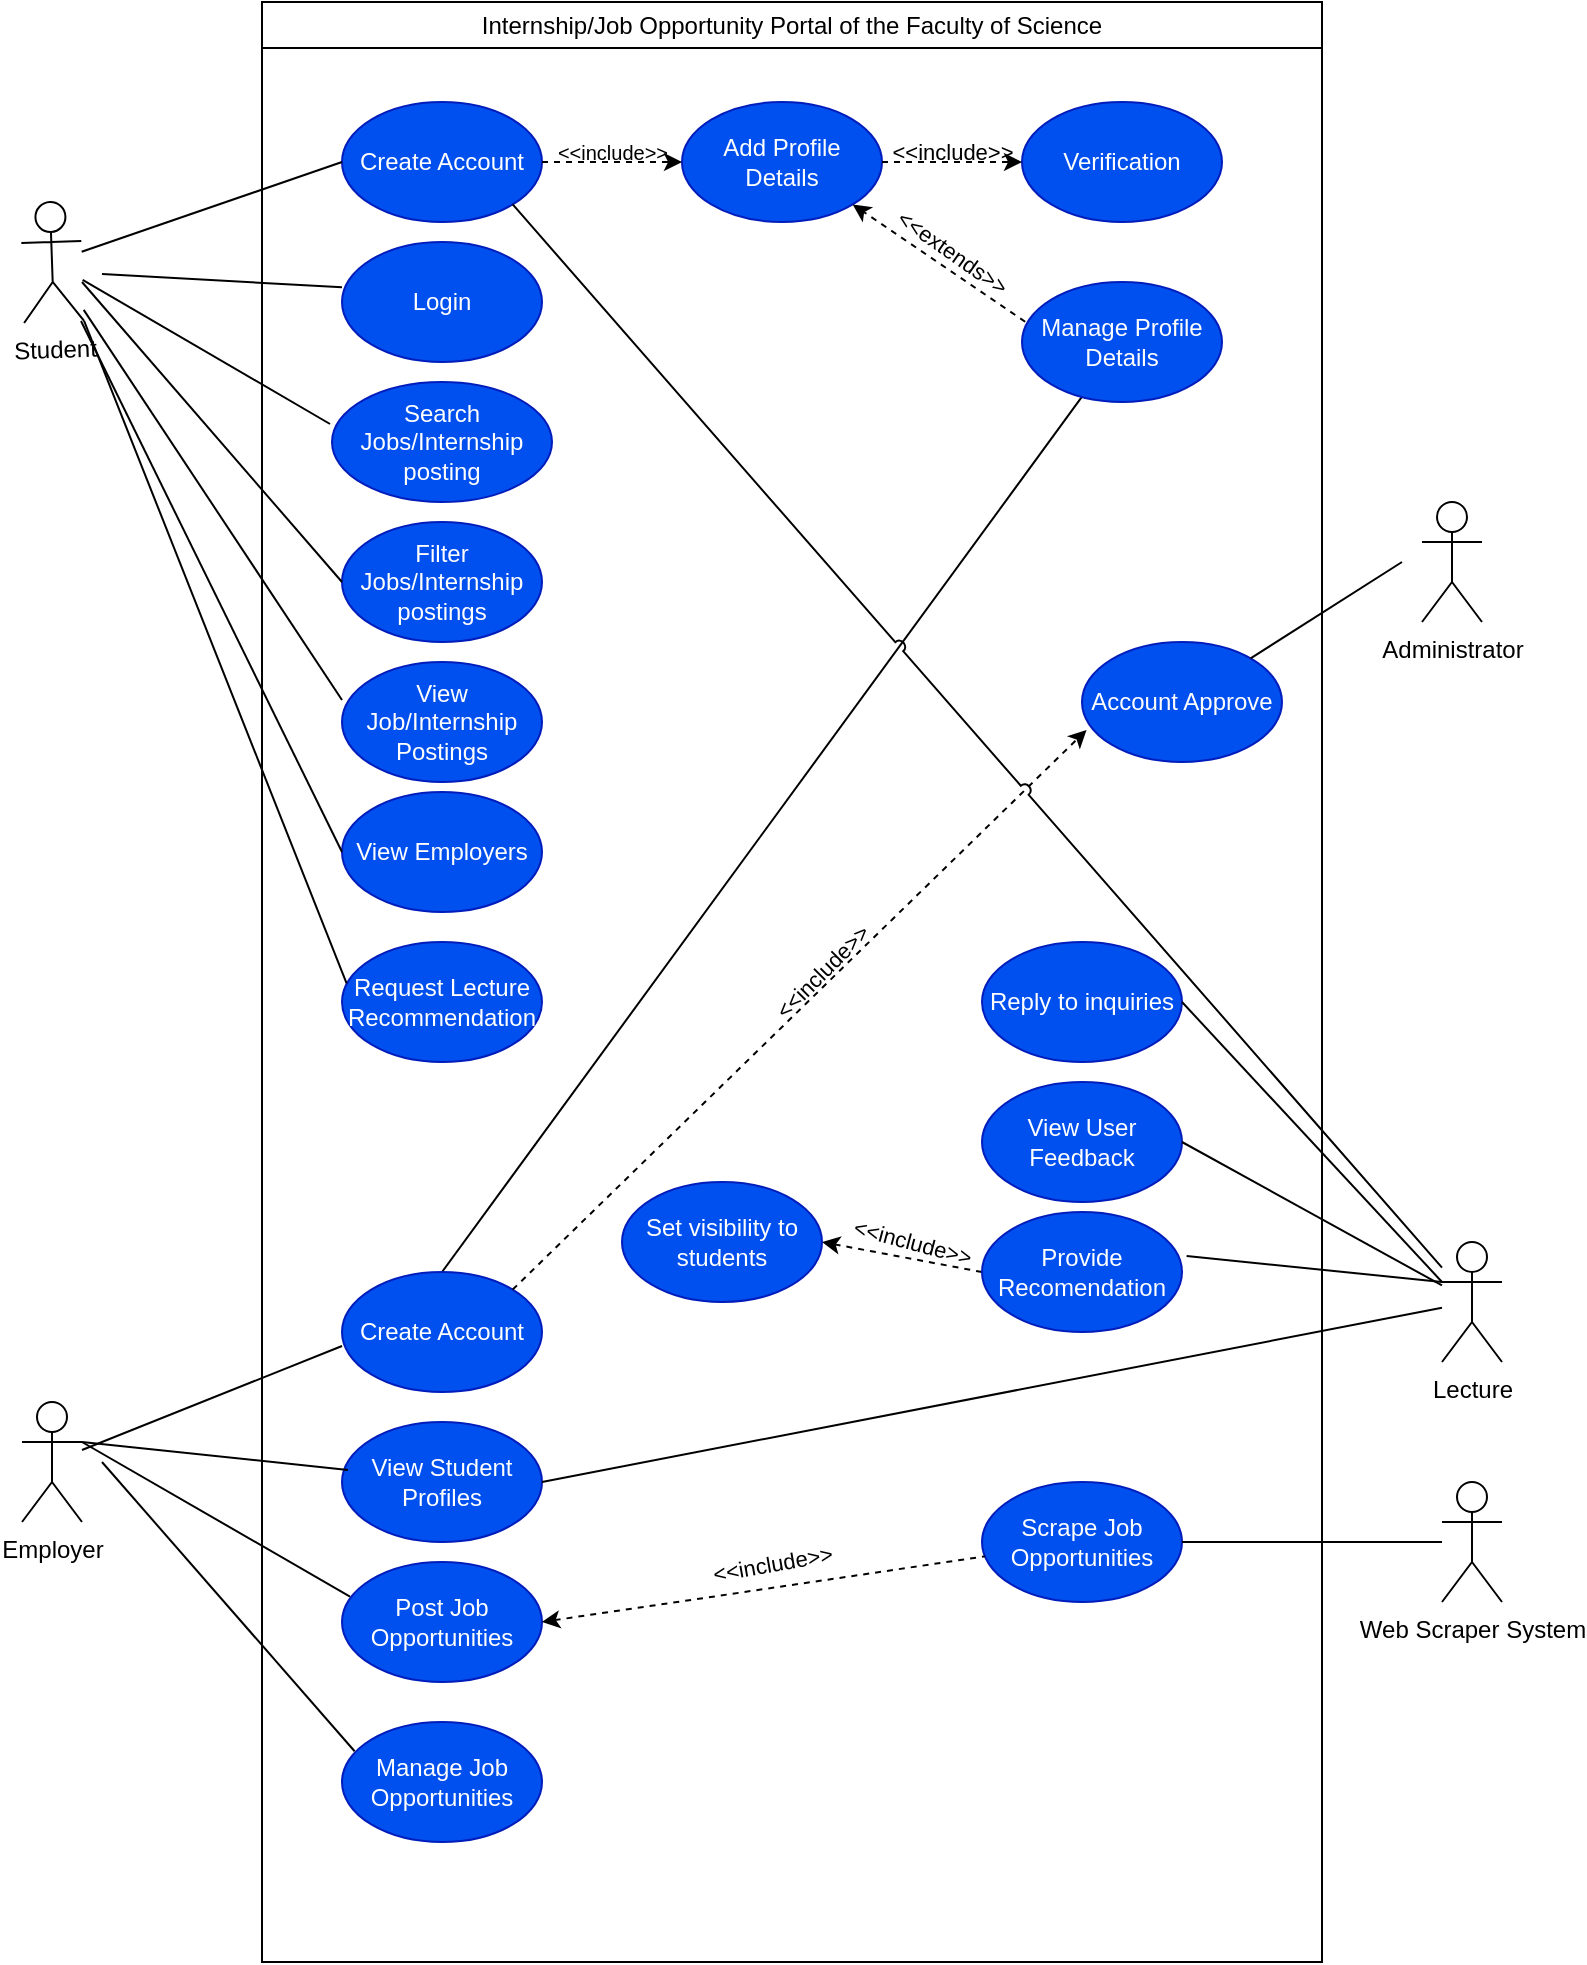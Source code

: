 <mxfile version="24.7.7">
  <diagram name="Page-1" id="mJqCjJkcsdnNDaewhTTc">
    <mxGraphModel dx="880" dy="426" grid="1" gridSize="10" guides="1" tooltips="1" connect="1" arrows="1" fold="1" page="1" pageScale="1" pageWidth="850" pageHeight="1100" math="0" shadow="0">
      <root>
        <mxCell id="0" />
        <mxCell id="1" parent="0" />
        <mxCell id="IS47KzOUH4WITXXJGDpX-1" value="Internship/Job Opportunity Portal of the Faculty of Science" style="swimlane;whiteSpace=wrap;html=1;fontStyle=0" vertex="1" parent="1">
          <mxGeometry x="210" y="200" width="530" height="980" as="geometry" />
        </mxCell>
        <mxCell id="IS47KzOUH4WITXXJGDpX-2" value="Create Account" style="ellipse;whiteSpace=wrap;html=1;fillColor=#0050ef;fontColor=#ffffff;strokeColor=#001DBC;" vertex="1" parent="IS47KzOUH4WITXXJGDpX-1">
          <mxGeometry x="40" y="50" width="100" height="60" as="geometry" />
        </mxCell>
        <mxCell id="IS47KzOUH4WITXXJGDpX-3" value="Search Jobs/Internship posting" style="ellipse;whiteSpace=wrap;html=1;fillColor=#0050ef;fontColor=#ffffff;strokeColor=#001DBC;" vertex="1" parent="IS47KzOUH4WITXXJGDpX-1">
          <mxGeometry x="35" y="190" width="110" height="60" as="geometry" />
        </mxCell>
        <mxCell id="IS47KzOUH4WITXXJGDpX-4" value="Add Profile Details" style="ellipse;whiteSpace=wrap;html=1;fillColor=#0050ef;fontColor=#ffffff;strokeColor=#001DBC;" vertex="1" parent="IS47KzOUH4WITXXJGDpX-1">
          <mxGeometry x="210" y="50" width="100" height="60" as="geometry" />
        </mxCell>
        <mxCell id="IS47KzOUH4WITXXJGDpX-5" value="Filter Jobs/Internship postings" style="ellipse;whiteSpace=wrap;html=1;fillColor=#0050ef;fontColor=#ffffff;strokeColor=#001DBC;" vertex="1" parent="IS47KzOUH4WITXXJGDpX-1">
          <mxGeometry x="40" y="260" width="100" height="60" as="geometry" />
        </mxCell>
        <mxCell id="IS47KzOUH4WITXXJGDpX-6" value="View Job/Internship Postings" style="ellipse;whiteSpace=wrap;html=1;fillColor=#0050ef;fontColor=#ffffff;strokeColor=#001DBC;" vertex="1" parent="IS47KzOUH4WITXXJGDpX-1">
          <mxGeometry x="40" y="330" width="100" height="60" as="geometry" />
        </mxCell>
        <mxCell id="IS47KzOUH4WITXXJGDpX-7" value="Request Lecture Recommendation" style="ellipse;whiteSpace=wrap;html=1;fillColor=#0050ef;fontColor=#ffffff;strokeColor=#001DBC;" vertex="1" parent="IS47KzOUH4WITXXJGDpX-1">
          <mxGeometry x="40" y="470" width="100" height="60" as="geometry" />
        </mxCell>
        <mxCell id="IS47KzOUH4WITXXJGDpX-8" value="" style="endArrow=classic;dashed=1;html=1;rounded=0;exitX=1;exitY=0.5;exitDx=0;exitDy=0;strokeColor=default;startArrow=none;startFill=0;endFill=1;" edge="1" parent="IS47KzOUH4WITXXJGDpX-1" source="IS47KzOUH4WITXXJGDpX-2">
          <mxGeometry width="50" height="50" relative="1" as="geometry">
            <mxPoint x="140" y="80" as="sourcePoint" />
            <mxPoint x="210" y="80" as="targetPoint" />
          </mxGeometry>
        </mxCell>
        <mxCell id="IS47KzOUH4WITXXJGDpX-9" value="&amp;lt;&amp;lt;include&amp;gt;&amp;gt;" style="text;html=1;align=center;verticalAlign=middle;resizable=0;points=[];autosize=1;strokeColor=none;fillColor=none;fontSize=10;" vertex="1" parent="IS47KzOUH4WITXXJGDpX-1">
          <mxGeometry x="135" y="60" width="80" height="30" as="geometry" />
        </mxCell>
        <mxCell id="IS47KzOUH4WITXXJGDpX-10" value="" style="endArrow=classic;dashed=1;html=1;rounded=0;exitX=0;exitY=0.5;exitDx=0;exitDy=0;entryX=1;entryY=0.5;entryDx=0;entryDy=0;startArrow=none;startFill=0;endFill=1;" edge="1" parent="IS47KzOUH4WITXXJGDpX-1" source="IS47KzOUH4WITXXJGDpX-27" target="IS47KzOUH4WITXXJGDpX-20">
          <mxGeometry width="50" height="50" relative="1" as="geometry">
            <mxPoint x="176" y="253" as="sourcePoint" />
            <mxPoint x="410" y="740" as="targetPoint" />
          </mxGeometry>
        </mxCell>
        <mxCell id="IS47KzOUH4WITXXJGDpX-11" value="&amp;lt;&amp;lt;include&amp;gt;&amp;gt;" style="text;html=1;align=center;verticalAlign=middle;resizable=0;points=[];autosize=1;strokeColor=none;fillColor=none;rotation=0;fontSize=11;" vertex="1" parent="IS47KzOUH4WITXXJGDpX-1">
          <mxGeometry x="305" y="60" width="80" height="30" as="geometry" />
        </mxCell>
        <mxCell id="IS47KzOUH4WITXXJGDpX-12" value="" style="endArrow=classic;dashed=1;html=1;rounded=0;entryX=1;entryY=1;entryDx=0;entryDy=0;exitX=0.016;exitY=0.331;exitDx=0;exitDy=0;exitPerimeter=0;startArrow=none;startFill=0;endFill=1;" edge="1" parent="IS47KzOUH4WITXXJGDpX-1" source="IS47KzOUH4WITXXJGDpX-24" target="IS47KzOUH4WITXXJGDpX-4">
          <mxGeometry width="50" height="50" relative="1" as="geometry">
            <mxPoint x="204" y="291.98" as="sourcePoint" />
            <mxPoint x="450" y="450" as="targetPoint" />
          </mxGeometry>
        </mxCell>
        <mxCell id="IS47KzOUH4WITXXJGDpX-13" value="&amp;lt;&amp;lt;include&amp;gt;&amp;gt;" style="text;html=1;align=center;verticalAlign=middle;resizable=0;points=[];autosize=1;strokeColor=none;fillColor=none;rotation=15;fontSize=11;" vertex="1" parent="IS47KzOUH4WITXXJGDpX-1">
          <mxGeometry x="285" y="605" width="80" height="30" as="geometry" />
        </mxCell>
        <mxCell id="IS47KzOUH4WITXXJGDpX-14" value="&amp;lt;&amp;lt;include&amp;gt;&amp;gt;" style="text;html=1;align=center;verticalAlign=middle;resizable=0;points=[];autosize=1;strokeColor=none;fillColor=none;rotation=-45;fontSize=11;" vertex="1" parent="IS47KzOUH4WITXXJGDpX-1">
          <mxGeometry x="240" y="470" width="80" height="30" as="geometry" />
        </mxCell>
        <mxCell id="IS47KzOUH4WITXXJGDpX-53" style="rounded=0;orthogonalLoop=1;jettySize=auto;html=1;exitX=0.5;exitY=0;exitDx=0;exitDy=0;endArrow=none;endFill=0;" edge="1" parent="IS47KzOUH4WITXXJGDpX-1" source="IS47KzOUH4WITXXJGDpX-15" target="IS47KzOUH4WITXXJGDpX-24">
          <mxGeometry relative="1" as="geometry" />
        </mxCell>
        <mxCell id="IS47KzOUH4WITXXJGDpX-15" value="Create Account" style="ellipse;whiteSpace=wrap;html=1;fillColor=#0050ef;fontColor=#ffffff;strokeColor=#001DBC;" vertex="1" parent="IS47KzOUH4WITXXJGDpX-1">
          <mxGeometry x="40" y="635" width="100" height="60" as="geometry" />
        </mxCell>
        <mxCell id="IS47KzOUH4WITXXJGDpX-16" value="View Student Profiles" style="ellipse;whiteSpace=wrap;html=1;fillColor=#0050ef;fontColor=#ffffff;strokeColor=#001DBC;" vertex="1" parent="IS47KzOUH4WITXXJGDpX-1">
          <mxGeometry x="40" y="710" width="100" height="60" as="geometry" />
        </mxCell>
        <mxCell id="IS47KzOUH4WITXXJGDpX-17" value="Post Job Opportunities" style="ellipse;whiteSpace=wrap;html=1;fillColor=#0050ef;fontColor=#ffffff;strokeColor=#001DBC;" vertex="1" parent="IS47KzOUH4WITXXJGDpX-1">
          <mxGeometry x="40" y="780" width="100" height="60" as="geometry" />
        </mxCell>
        <mxCell id="IS47KzOUH4WITXXJGDpX-19" value="" style="endArrow=classic;dashed=1;html=1;rounded=0;exitX=1;exitY=0;exitDx=0;exitDy=0;entryX=0.023;entryY=0.733;entryDx=0;entryDy=0;entryPerimeter=0;startArrow=none;startFill=0;jumpStyle=gap;endFill=1;" edge="1" parent="IS47KzOUH4WITXXJGDpX-1" source="IS47KzOUH4WITXXJGDpX-15" target="IS47KzOUH4WITXXJGDpX-29">
          <mxGeometry width="50" height="50" relative="1" as="geometry">
            <mxPoint x="166" y="193" as="sourcePoint" />
            <mxPoint x="213" y="308" as="targetPoint" />
          </mxGeometry>
        </mxCell>
        <mxCell id="IS47KzOUH4WITXXJGDpX-20" value="Set visibility to students" style="ellipse;whiteSpace=wrap;html=1;fillColor=#0050ef;fontColor=#ffffff;strokeColor=#001DBC;" vertex="1" parent="IS47KzOUH4WITXXJGDpX-1">
          <mxGeometry x="180" y="590" width="100" height="60" as="geometry" />
        </mxCell>
        <mxCell id="IS47KzOUH4WITXXJGDpX-21" value="Login" style="ellipse;whiteSpace=wrap;html=1;fillColor=#0050ef;fontColor=#ffffff;strokeColor=#001DBC;" vertex="1" parent="IS47KzOUH4WITXXJGDpX-1">
          <mxGeometry x="40" y="120" width="100" height="60" as="geometry" />
        </mxCell>
        <mxCell id="IS47KzOUH4WITXXJGDpX-22" value="Verification" style="ellipse;whiteSpace=wrap;html=1;fillColor=#0050ef;fontColor=#ffffff;strokeColor=#001DBC;" vertex="1" parent="IS47KzOUH4WITXXJGDpX-1">
          <mxGeometry x="380" y="50" width="100" height="60" as="geometry" />
        </mxCell>
        <mxCell id="IS47KzOUH4WITXXJGDpX-23" value="" style="endArrow=classic;dashed=1;html=1;rounded=0;exitX=1;exitY=0.5;exitDx=0;exitDy=0;entryX=0;entryY=0.5;entryDx=0;entryDy=0;startArrow=none;startFill=0;endFill=1;" edge="1" parent="IS47KzOUH4WITXXJGDpX-1" source="IS47KzOUH4WITXXJGDpX-4" target="IS47KzOUH4WITXXJGDpX-22">
          <mxGeometry width="50" height="50" relative="1" as="geometry">
            <mxPoint x="146" y="233" as="sourcePoint" />
            <mxPoint x="224.485" y="268.883" as="targetPoint" />
            <Array as="points">
              <mxPoint x="350" y="80" />
            </Array>
          </mxGeometry>
        </mxCell>
        <mxCell id="IS47KzOUH4WITXXJGDpX-24" value="Manage Profile Details" style="ellipse;whiteSpace=wrap;html=1;fillColor=#0050ef;fontColor=#ffffff;strokeColor=#001DBC;" vertex="1" parent="IS47KzOUH4WITXXJGDpX-1">
          <mxGeometry x="380" y="140" width="100" height="60" as="geometry" />
        </mxCell>
        <mxCell id="IS47KzOUH4WITXXJGDpX-25" value="&amp;lt;&amp;lt;extends&amp;gt;&amp;gt;" style="text;html=1;align=center;verticalAlign=middle;resizable=0;points=[];autosize=1;strokeColor=none;fillColor=none;rotation=35;fontSize=11;" vertex="1" parent="IS47KzOUH4WITXXJGDpX-1">
          <mxGeometry x="300" y="110" width="90" height="30" as="geometry" />
        </mxCell>
        <mxCell id="IS47KzOUH4WITXXJGDpX-27" value="Provide Recomendation" style="ellipse;whiteSpace=wrap;html=1;fillColor=#0050ef;fontColor=#ffffff;strokeColor=#001DBC;" vertex="1" parent="IS47KzOUH4WITXXJGDpX-1">
          <mxGeometry x="360" y="605" width="100" height="60" as="geometry" />
        </mxCell>
        <mxCell id="IS47KzOUH4WITXXJGDpX-28" value="Manage Job Opportunities" style="ellipse;whiteSpace=wrap;html=1;fillColor=#0050ef;fontColor=#ffffff;strokeColor=#001DBC;" vertex="1" parent="IS47KzOUH4WITXXJGDpX-1">
          <mxGeometry x="40" y="860" width="100" height="60" as="geometry" />
        </mxCell>
        <mxCell id="IS47KzOUH4WITXXJGDpX-29" value="Account Approve" style="ellipse;whiteSpace=wrap;html=1;fillColor=#0050ef;fontColor=#ffffff;strokeColor=#001DBC;" vertex="1" parent="IS47KzOUH4WITXXJGDpX-1">
          <mxGeometry x="410" y="320" width="100" height="60" as="geometry" />
        </mxCell>
        <mxCell id="IS47KzOUH4WITXXJGDpX-30" value="Scrape Job Opportunities" style="ellipse;whiteSpace=wrap;html=1;fillColor=#0050ef;fontColor=#ffffff;strokeColor=#001DBC;" vertex="1" parent="IS47KzOUH4WITXXJGDpX-1">
          <mxGeometry x="360" y="740" width="100" height="60" as="geometry" />
        </mxCell>
        <mxCell id="IS47KzOUH4WITXXJGDpX-51" value="View Employers" style="ellipse;whiteSpace=wrap;html=1;fillColor=#0050ef;fontColor=#ffffff;strokeColor=#001DBC;" vertex="1" parent="IS47KzOUH4WITXXJGDpX-1">
          <mxGeometry x="40" y="395" width="100" height="60" as="geometry" />
        </mxCell>
        <mxCell id="IS47KzOUH4WITXXJGDpX-55" value="View User Feedback" style="ellipse;whiteSpace=wrap;html=1;fillColor=#0050ef;fontColor=#ffffff;strokeColor=#001DBC;" vertex="1" parent="IS47KzOUH4WITXXJGDpX-1">
          <mxGeometry x="360" y="540" width="100" height="60" as="geometry" />
        </mxCell>
        <mxCell id="IS47KzOUH4WITXXJGDpX-61" value="" style="endArrow=none;dashed=1;html=1;rounded=0;exitX=1;exitY=0.5;exitDx=0;exitDy=0;startArrow=classic;startFill=1;jumpStyle=gap;endFill=0;" edge="1" parent="IS47KzOUH4WITXXJGDpX-1" source="IS47KzOUH4WITXXJGDpX-17" target="IS47KzOUH4WITXXJGDpX-30">
          <mxGeometry width="50" height="50" relative="1" as="geometry">
            <mxPoint x="135" y="654" as="sourcePoint" />
            <mxPoint x="422" y="374" as="targetPoint" />
          </mxGeometry>
        </mxCell>
        <mxCell id="IS47KzOUH4WITXXJGDpX-60" value="&amp;lt;&amp;lt;include&amp;gt;&amp;gt;" style="text;html=1;align=center;verticalAlign=middle;resizable=0;points=[];autosize=1;strokeColor=none;fillColor=none;rotation=-10;fontSize=11;" vertex="1" parent="IS47KzOUH4WITXXJGDpX-1">
          <mxGeometry x="215" y="766" width="80" height="30" as="geometry" />
        </mxCell>
        <mxCell id="IS47KzOUH4WITXXJGDpX-65" value="Reply to inquiries" style="ellipse;whiteSpace=wrap;html=1;fillColor=#0050ef;fontColor=#ffffff;strokeColor=#001DBC;" vertex="1" parent="IS47KzOUH4WITXXJGDpX-1">
          <mxGeometry x="360" y="470" width="100" height="60" as="geometry" />
        </mxCell>
        <mxCell id="IS47KzOUH4WITXXJGDpX-31" value="Student" style="shape=umlActor;verticalLabelPosition=bottom;verticalAlign=top;html=1;outlineConnect=0;rotation=-2;" vertex="1" parent="1">
          <mxGeometry x="90" y="300" width="30" height="60" as="geometry" />
        </mxCell>
        <mxCell id="IS47KzOUH4WITXXJGDpX-32" value="Employer" style="shape=umlActor;verticalLabelPosition=bottom;verticalAlign=top;html=1;outlineConnect=0;" vertex="1" parent="1">
          <mxGeometry x="90" y="900" width="30" height="60" as="geometry" />
        </mxCell>
        <mxCell id="IS47KzOUH4WITXXJGDpX-33" value="" style="endArrow=none;html=1;rounded=0;entryX=0;entryY=0.5;entryDx=0;entryDy=0;endFill=0;" edge="1" parent="1" source="IS47KzOUH4WITXXJGDpX-31" target="IS47KzOUH4WITXXJGDpX-2">
          <mxGeometry width="50" height="50" relative="1" as="geometry">
            <mxPoint x="400" y="280" as="sourcePoint" />
            <mxPoint x="420" y="240" as="targetPoint" />
            <Array as="points" />
          </mxGeometry>
        </mxCell>
        <mxCell id="IS47KzOUH4WITXXJGDpX-34" value="" style="endArrow=none;html=1;rounded=0;entryX=-0.009;entryY=0.35;entryDx=0;entryDy=0;entryPerimeter=0;endFill=0;" edge="1" parent="1" source="IS47KzOUH4WITXXJGDpX-31" target="IS47KzOUH4WITXXJGDpX-3">
          <mxGeometry width="50" height="50" relative="1" as="geometry">
            <mxPoint x="130" y="333" as="sourcePoint" />
            <mxPoint x="280" y="370" as="targetPoint" />
            <Array as="points" />
          </mxGeometry>
        </mxCell>
        <mxCell id="IS47KzOUH4WITXXJGDpX-35" value="" style="endArrow=none;html=1;rounded=0;entryX=0;entryY=0.5;entryDx=0;entryDy=0;endFill=0;" edge="1" parent="1" target="IS47KzOUH4WITXXJGDpX-5">
          <mxGeometry width="50" height="50" relative="1" as="geometry">
            <mxPoint x="120" y="340" as="sourcePoint" />
            <mxPoint x="270" y="440" as="targetPoint" />
            <Array as="points" />
          </mxGeometry>
        </mxCell>
        <mxCell id="IS47KzOUH4WITXXJGDpX-36" value="" style="endArrow=none;html=1;rounded=0;entryX=0;entryY=0.317;entryDx=0;entryDy=0;entryPerimeter=0;endFill=0;" edge="1" parent="1" source="IS47KzOUH4WITXXJGDpX-31" target="IS47KzOUH4WITXXJGDpX-6">
          <mxGeometry width="50" height="50" relative="1" as="geometry">
            <mxPoint x="140" y="353" as="sourcePoint" />
            <mxPoint x="300" y="390" as="targetPoint" />
            <Array as="points" />
          </mxGeometry>
        </mxCell>
        <mxCell id="IS47KzOUH4WITXXJGDpX-37" value="" style="endArrow=none;html=1;rounded=0;exitX=1;exitY=1;exitDx=0;exitDy=0;exitPerimeter=0;endFill=0;entryX=0.023;entryY=0.344;entryDx=0;entryDy=0;entryPerimeter=0;" edge="1" parent="1" source="IS47KzOUH4WITXXJGDpX-31" target="IS47KzOUH4WITXXJGDpX-7">
          <mxGeometry width="50" height="50" relative="1" as="geometry">
            <mxPoint x="150" y="363" as="sourcePoint" />
            <mxPoint x="260" y="690" as="targetPoint" />
            <Array as="points" />
          </mxGeometry>
        </mxCell>
        <mxCell id="IS47KzOUH4WITXXJGDpX-38" value="" style="endArrow=none;html=1;rounded=0;entryX=0;entryY=0.617;entryDx=0;entryDy=0;entryPerimeter=0;endFill=0;startArrow=none;startFill=0;" edge="1" parent="1" source="IS47KzOUH4WITXXJGDpX-32" target="IS47KzOUH4WITXXJGDpX-15">
          <mxGeometry width="50" height="50" relative="1" as="geometry">
            <mxPoint x="110" y="740" as="sourcePoint" />
            <mxPoint x="289" y="649" as="targetPoint" />
            <Array as="points" />
          </mxGeometry>
        </mxCell>
        <mxCell id="IS47KzOUH4WITXXJGDpX-40" value="" style="endArrow=none;html=1;rounded=0;entryX=0.03;entryY=0.4;entryDx=0;entryDy=0;entryPerimeter=0;exitX=1;exitY=0.333;exitDx=0;exitDy=0;exitPerimeter=0;endFill=0;startArrow=none;startFill=0;" edge="1" parent="1" source="IS47KzOUH4WITXXJGDpX-32" target="IS47KzOUH4WITXXJGDpX-16">
          <mxGeometry width="50" height="50" relative="1" as="geometry">
            <mxPoint x="140" y="940" as="sourcePoint" />
            <mxPoint x="300" y="837" as="targetPoint" />
            <Array as="points" />
          </mxGeometry>
        </mxCell>
        <mxCell id="IS47KzOUH4WITXXJGDpX-41" value="" style="endArrow=none;html=1;rounded=0;entryX=0.04;entryY=0.288;entryDx=0;entryDy=0;entryPerimeter=0;endFill=0;startArrow=none;startFill=0;" edge="1" parent="1" target="IS47KzOUH4WITXXJGDpX-17">
          <mxGeometry width="50" height="50" relative="1" as="geometry">
            <mxPoint x="120" y="920" as="sourcePoint" />
            <mxPoint x="310" y="847" as="targetPoint" />
            <Array as="points" />
          </mxGeometry>
        </mxCell>
        <mxCell id="IS47KzOUH4WITXXJGDpX-42" value="Lecture" style="shape=umlActor;verticalLabelPosition=bottom;verticalAlign=top;html=1;outlineConnect=0;" vertex="1" parent="1">
          <mxGeometry x="800" y="820" width="30" height="60" as="geometry" />
        </mxCell>
        <mxCell id="IS47KzOUH4WITXXJGDpX-43" value="" style="endArrow=none;html=1;rounded=0;entryX=1;entryY=1;entryDx=0;entryDy=0;jumpStyle=arc;endFill=0;" edge="1" parent="1" source="IS47KzOUH4WITXXJGDpX-42" target="IS47KzOUH4WITXXJGDpX-2">
          <mxGeometry width="50" height="50" relative="1" as="geometry">
            <mxPoint x="130" y="930" as="sourcePoint" />
            <mxPoint x="690" y="620" as="targetPoint" />
            <Array as="points" />
          </mxGeometry>
        </mxCell>
        <mxCell id="IS47KzOUH4WITXXJGDpX-44" value="" style="endArrow=none;html=1;rounded=0;entryX=0;entryY=0.378;entryDx=0;entryDy=0;entryPerimeter=0;endFill=0;" edge="1" parent="1" target="IS47KzOUH4WITXXJGDpX-21">
          <mxGeometry width="50" height="50" relative="1" as="geometry">
            <mxPoint x="130" y="336" as="sourcePoint" />
            <mxPoint x="276" y="301" as="targetPoint" />
            <Array as="points" />
          </mxGeometry>
        </mxCell>
        <mxCell id="IS47KzOUH4WITXXJGDpX-45" value="" style="endArrow=none;html=1;rounded=0;entryX=1;entryY=0.5;entryDx=0;entryDy=0;endFill=0;startArrow=none;startFill=0;" edge="1" parent="1" source="IS47KzOUH4WITXXJGDpX-42" target="IS47KzOUH4WITXXJGDpX-16">
          <mxGeometry width="50" height="50" relative="1" as="geometry">
            <mxPoint x="830" y="931" as="sourcePoint" />
            <mxPoint x="470" y="830" as="targetPoint" />
            <Array as="points" />
          </mxGeometry>
        </mxCell>
        <mxCell id="IS47KzOUH4WITXXJGDpX-46" value="" style="endArrow=none;html=1;rounded=0;entryX=0.063;entryY=0.244;entryDx=0;entryDy=0;entryPerimeter=0;endFill=0;startArrow=none;startFill=0;" edge="1" parent="1" target="IS47KzOUH4WITXXJGDpX-28">
          <mxGeometry width="50" height="50" relative="1" as="geometry">
            <mxPoint x="130" y="930" as="sourcePoint" />
            <mxPoint x="284" y="1000" as="targetPoint" />
            <Array as="points" />
          </mxGeometry>
        </mxCell>
        <mxCell id="IS47KzOUH4WITXXJGDpX-47" value="Administrator" style="shape=umlActor;verticalLabelPosition=bottom;verticalAlign=top;html=1;outlineConnect=0;" vertex="1" parent="1">
          <mxGeometry x="790" y="450" width="30" height="60" as="geometry" />
        </mxCell>
        <mxCell id="IS47KzOUH4WITXXJGDpX-49" value="" style="endArrow=none;html=1;rounded=0;entryX=1;entryY=0.5;entryDx=0;entryDy=0;endFill=0;startArrow=none;startFill=0;" edge="1" parent="1" source="IS47KzOUH4WITXXJGDpX-54" target="IS47KzOUH4WITXXJGDpX-30">
          <mxGeometry width="50" height="50" relative="1" as="geometry">
            <mxPoint x="770" y="1070" as="sourcePoint" />
            <mxPoint x="380" y="950" as="targetPoint" />
            <Array as="points" />
          </mxGeometry>
        </mxCell>
        <mxCell id="IS47KzOUH4WITXXJGDpX-50" value="" style="endArrow=none;html=1;rounded=0;endFill=0;" edge="1" parent="1" target="IS47KzOUH4WITXXJGDpX-29">
          <mxGeometry width="50" height="50" relative="1" as="geometry">
            <mxPoint x="780" y="480" as="sourcePoint" />
            <mxPoint x="366" y="311" as="targetPoint" />
            <Array as="points" />
          </mxGeometry>
        </mxCell>
        <mxCell id="IS47KzOUH4WITXXJGDpX-26" value="" style="endArrow=none;html=1;rounded=0;entryX=1.023;entryY=0.367;entryDx=0;entryDy=0;entryPerimeter=0;exitX=0;exitY=0.333;exitDx=0;exitDy=0;exitPerimeter=0;endFill=0;startArrow=none;startFill=0;" edge="1" parent="1" target="IS47KzOUH4WITXXJGDpX-27" source="IS47KzOUH4WITXXJGDpX-42">
          <mxGeometry width="50" height="50" relative="1" as="geometry">
            <mxPoint x="770" y="840" as="sourcePoint" />
            <mxPoint x="835" y="1371" as="targetPoint" />
            <Array as="points" />
          </mxGeometry>
        </mxCell>
        <mxCell id="IS47KzOUH4WITXXJGDpX-52" style="rounded=0;orthogonalLoop=1;jettySize=auto;html=1;exitX=0;exitY=0.5;exitDx=0;exitDy=0;startArrow=none;startFill=0;endArrow=none;endFill=0;" edge="1" parent="1" source="IS47KzOUH4WITXXJGDpX-51" target="IS47KzOUH4WITXXJGDpX-31">
          <mxGeometry relative="1" as="geometry" />
        </mxCell>
        <mxCell id="IS47KzOUH4WITXXJGDpX-54" value="Web Scraper System" style="shape=umlActor;verticalLabelPosition=bottom;verticalAlign=top;html=1;outlineConnect=0;" vertex="1" parent="1">
          <mxGeometry x="800" y="940" width="30" height="60" as="geometry" />
        </mxCell>
        <mxCell id="IS47KzOUH4WITXXJGDpX-56" style="rounded=0;orthogonalLoop=1;jettySize=auto;html=1;exitX=1;exitY=0.5;exitDx=0;exitDy=0;endArrow=none;endFill=0;" edge="1" parent="1" source="IS47KzOUH4WITXXJGDpX-55" target="IS47KzOUH4WITXXJGDpX-42">
          <mxGeometry relative="1" as="geometry" />
        </mxCell>
        <mxCell id="IS47KzOUH4WITXXJGDpX-66" style="rounded=0;orthogonalLoop=1;jettySize=auto;html=1;exitX=1;exitY=0.5;exitDx=0;exitDy=0;entryX=0;entryY=0.333;entryDx=0;entryDy=0;entryPerimeter=0;endArrow=none;endFill=0;" edge="1" parent="1" source="IS47KzOUH4WITXXJGDpX-65" target="IS47KzOUH4WITXXJGDpX-42">
          <mxGeometry relative="1" as="geometry" />
        </mxCell>
      </root>
    </mxGraphModel>
  </diagram>
</mxfile>
